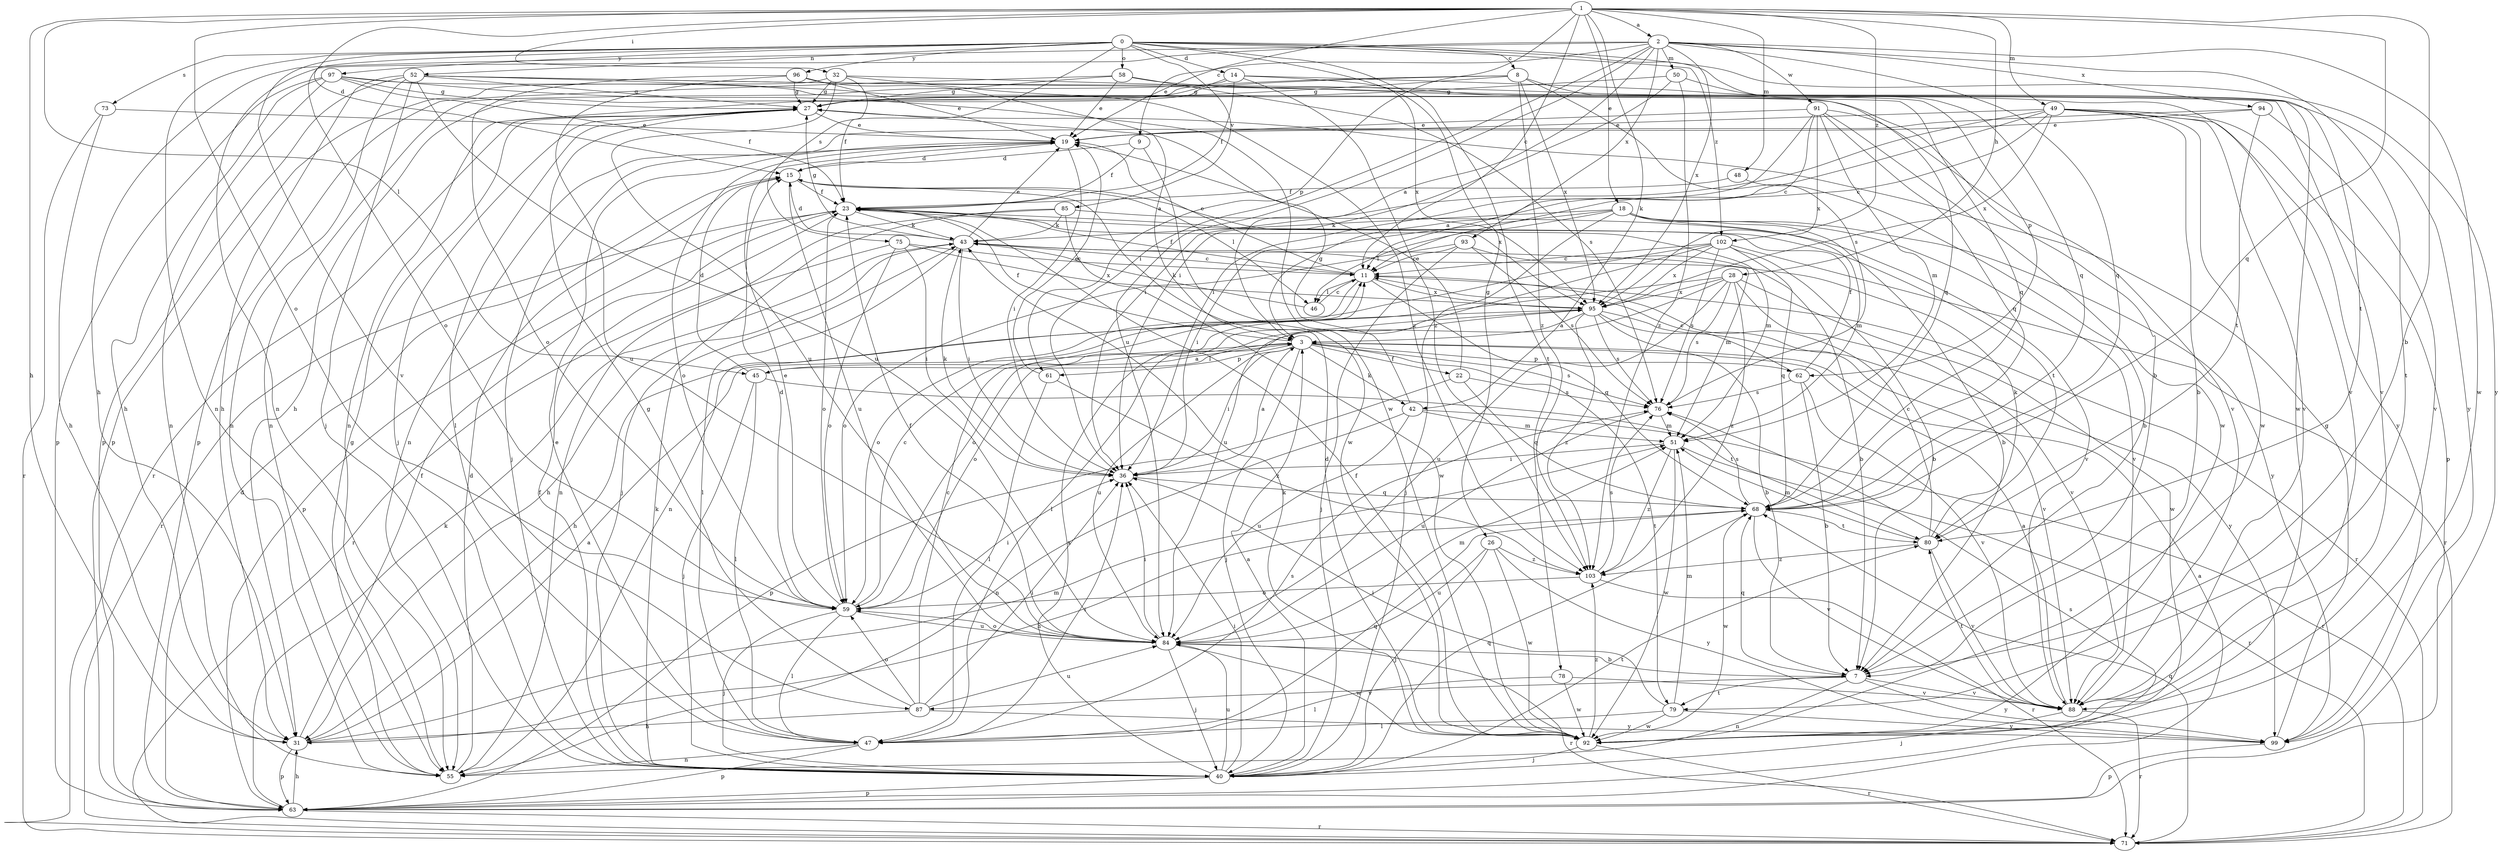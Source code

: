 strict digraph  {
0;
1;
2;
3;
7;
8;
9;
11;
14;
15;
18;
19;
22;
23;
26;
27;
28;
31;
32;
36;
40;
42;
43;
45;
46;
47;
48;
49;
50;
51;
52;
55;
58;
59;
61;
62;
63;
68;
71;
73;
75;
76;
78;
79;
80;
84;
85;
87;
88;
91;
92;
93;
94;
95;
96;
97;
99;
102;
103;
0 -> 8  [label=c];
0 -> 14  [label=d];
0 -> 26  [label=g];
0 -> 52  [label=n];
0 -> 55  [label=n];
0 -> 58  [label=o];
0 -> 59  [label=o];
0 -> 68  [label=q];
0 -> 73  [label=s];
0 -> 75  [label=s];
0 -> 78  [label=t];
0 -> 85  [label=v];
0 -> 87  [label=v];
0 -> 96  [label=y];
0 -> 97  [label=y];
0 -> 99  [label=y];
0 -> 102  [label=z];
1 -> 2  [label=a];
1 -> 7  [label=b];
1 -> 9  [label=c];
1 -> 11  [label=c];
1 -> 15  [label=d];
1 -> 18  [label=e];
1 -> 28  [label=h];
1 -> 31  [label=h];
1 -> 32  [label=i];
1 -> 42  [label=k];
1 -> 45  [label=l];
1 -> 48  [label=m];
1 -> 49  [label=m];
1 -> 59  [label=o];
1 -> 61  [label=p];
1 -> 68  [label=q];
1 -> 102  [label=z];
2 -> 3  [label=a];
2 -> 19  [label=e];
2 -> 31  [label=h];
2 -> 36  [label=i];
2 -> 50  [label=m];
2 -> 55  [label=n];
2 -> 68  [label=q];
2 -> 79  [label=t];
2 -> 84  [label=u];
2 -> 91  [label=w];
2 -> 92  [label=w];
2 -> 93  [label=x];
2 -> 94  [label=x];
2 -> 95  [label=x];
3 -> 22  [label=f];
3 -> 23  [label=f];
3 -> 36  [label=i];
3 -> 40  [label=j];
3 -> 42  [label=k];
3 -> 45  [label=l];
3 -> 61  [label=p];
3 -> 62  [label=p];
3 -> 76  [label=s];
3 -> 79  [label=t];
3 -> 84  [label=u];
7 -> 55  [label=n];
7 -> 68  [label=q];
7 -> 79  [label=t];
7 -> 87  [label=v];
7 -> 88  [label=v];
7 -> 99  [label=y];
8 -> 27  [label=g];
8 -> 31  [label=h];
8 -> 55  [label=n];
8 -> 62  [label=p];
8 -> 76  [label=s];
8 -> 95  [label=x];
8 -> 103  [label=z];
9 -> 15  [label=d];
9 -> 23  [label=f];
9 -> 92  [label=w];
11 -> 19  [label=e];
11 -> 23  [label=f];
11 -> 46  [label=l];
11 -> 59  [label=o];
11 -> 68  [label=q];
11 -> 71  [label=r];
11 -> 95  [label=x];
14 -> 23  [label=f];
14 -> 27  [label=g];
14 -> 55  [label=n];
14 -> 80  [label=t];
14 -> 95  [label=x];
14 -> 103  [label=z];
15 -> 23  [label=f];
15 -> 46  [label=l];
15 -> 84  [label=u];
15 -> 95  [label=x];
18 -> 7  [label=b];
18 -> 36  [label=i];
18 -> 40  [label=j];
18 -> 43  [label=k];
18 -> 46  [label=l];
18 -> 51  [label=m];
18 -> 88  [label=v];
18 -> 99  [label=y];
19 -> 15  [label=d];
19 -> 36  [label=i];
19 -> 40  [label=j];
19 -> 59  [label=o];
22 -> 19  [label=e];
22 -> 63  [label=p];
22 -> 68  [label=q];
22 -> 76  [label=s];
23 -> 43  [label=k];
23 -> 51  [label=m];
23 -> 59  [label=o];
23 -> 63  [label=p];
23 -> 71  [label=r];
23 -> 80  [label=t];
26 -> 40  [label=j];
26 -> 84  [label=u];
26 -> 92  [label=w];
26 -> 99  [label=y];
26 -> 103  [label=z];
27 -> 19  [label=e];
27 -> 40  [label=j];
27 -> 47  [label=l];
27 -> 71  [label=r];
28 -> 47  [label=l];
28 -> 59  [label=o];
28 -> 76  [label=s];
28 -> 84  [label=u];
28 -> 88  [label=v];
28 -> 92  [label=w];
28 -> 95  [label=x];
28 -> 103  [label=z];
31 -> 3  [label=a];
31 -> 23  [label=f];
31 -> 51  [label=m];
31 -> 63  [label=p];
32 -> 23  [label=f];
32 -> 27  [label=g];
32 -> 63  [label=p];
32 -> 68  [label=q];
32 -> 84  [label=u];
32 -> 103  [label=z];
36 -> 3  [label=a];
36 -> 43  [label=k];
36 -> 68  [label=q];
40 -> 3  [label=a];
40 -> 23  [label=f];
40 -> 36  [label=i];
40 -> 43  [label=k];
40 -> 63  [label=p];
40 -> 68  [label=q];
40 -> 80  [label=t];
40 -> 84  [label=u];
40 -> 95  [label=x];
42 -> 27  [label=g];
42 -> 51  [label=m];
42 -> 55  [label=n];
42 -> 71  [label=r];
42 -> 84  [label=u];
43 -> 11  [label=c];
43 -> 15  [label=d];
43 -> 19  [label=e];
43 -> 27  [label=g];
43 -> 31  [label=h];
43 -> 36  [label=i];
43 -> 47  [label=l];
43 -> 51  [label=m];
45 -> 3  [label=a];
45 -> 15  [label=d];
45 -> 40  [label=j];
45 -> 47  [label=l];
45 -> 80  [label=t];
46 -> 11  [label=c];
46 -> 43  [label=k];
47 -> 19  [label=e];
47 -> 36  [label=i];
47 -> 55  [label=n];
47 -> 63  [label=p];
47 -> 68  [label=q];
47 -> 76  [label=s];
48 -> 7  [label=b];
48 -> 23  [label=f];
49 -> 3  [label=a];
49 -> 7  [label=b];
49 -> 11  [label=c];
49 -> 19  [label=e];
49 -> 36  [label=i];
49 -> 63  [label=p];
49 -> 88  [label=v];
49 -> 92  [label=w];
49 -> 95  [label=x];
49 -> 99  [label=y];
50 -> 27  [label=g];
50 -> 36  [label=i];
50 -> 92  [label=w];
50 -> 103  [label=z];
51 -> 36  [label=i];
51 -> 71  [label=r];
51 -> 92  [label=w];
51 -> 103  [label=z];
52 -> 27  [label=g];
52 -> 31  [label=h];
52 -> 40  [label=j];
52 -> 55  [label=n];
52 -> 63  [label=p];
52 -> 68  [label=q];
52 -> 84  [label=u];
52 -> 88  [label=v];
52 -> 99  [label=y];
55 -> 15  [label=d];
55 -> 27  [label=g];
58 -> 19  [label=e];
58 -> 27  [label=g];
58 -> 63  [label=p];
58 -> 76  [label=s];
58 -> 88  [label=v];
59 -> 11  [label=c];
59 -> 15  [label=d];
59 -> 19  [label=e];
59 -> 36  [label=i];
59 -> 40  [label=j];
59 -> 47  [label=l];
59 -> 84  [label=u];
61 -> 19  [label=e];
61 -> 47  [label=l];
61 -> 103  [label=z];
62 -> 7  [label=b];
62 -> 11  [label=c];
62 -> 23  [label=f];
62 -> 76  [label=s];
62 -> 88  [label=v];
63 -> 3  [label=a];
63 -> 15  [label=d];
63 -> 31  [label=h];
63 -> 43  [label=k];
63 -> 71  [label=r];
63 -> 76  [label=s];
68 -> 31  [label=h];
68 -> 76  [label=s];
68 -> 80  [label=t];
68 -> 88  [label=v];
68 -> 92  [label=w];
71 -> 68  [label=q];
73 -> 19  [label=e];
73 -> 31  [label=h];
73 -> 71  [label=r];
75 -> 11  [label=c];
75 -> 36  [label=i];
75 -> 59  [label=o];
75 -> 71  [label=r];
75 -> 95  [label=x];
76 -> 51  [label=m];
76 -> 84  [label=u];
78 -> 47  [label=l];
78 -> 88  [label=v];
78 -> 92  [label=w];
79 -> 36  [label=i];
79 -> 47  [label=l];
79 -> 51  [label=m];
79 -> 92  [label=w];
79 -> 99  [label=y];
80 -> 11  [label=c];
80 -> 43  [label=k];
80 -> 51  [label=m];
80 -> 88  [label=v];
80 -> 103  [label=z];
84 -> 7  [label=b];
84 -> 23  [label=f];
84 -> 36  [label=i];
84 -> 40  [label=j];
84 -> 51  [label=m];
84 -> 59  [label=o];
84 -> 71  [label=r];
84 -> 92  [label=w];
85 -> 40  [label=j];
85 -> 43  [label=k];
85 -> 55  [label=n];
85 -> 88  [label=v];
85 -> 92  [label=w];
87 -> 11  [label=c];
87 -> 27  [label=g];
87 -> 31  [label=h];
87 -> 36  [label=i];
87 -> 59  [label=o];
87 -> 84  [label=u];
87 -> 99  [label=y];
88 -> 3  [label=a];
88 -> 40  [label=j];
88 -> 71  [label=r];
88 -> 80  [label=t];
91 -> 11  [label=c];
91 -> 19  [label=e];
91 -> 36  [label=i];
91 -> 51  [label=m];
91 -> 68  [label=q];
91 -> 88  [label=v];
91 -> 92  [label=w];
91 -> 95  [label=x];
92 -> 15  [label=d];
92 -> 23  [label=f];
92 -> 40  [label=j];
92 -> 43  [label=k];
92 -> 71  [label=r];
92 -> 103  [label=z];
93 -> 7  [label=b];
93 -> 11  [label=c];
93 -> 40  [label=j];
93 -> 59  [label=o];
93 -> 76  [label=s];
94 -> 19  [label=e];
94 -> 55  [label=n];
94 -> 80  [label=t];
94 -> 88  [label=v];
95 -> 3  [label=a];
95 -> 7  [label=b];
95 -> 31  [label=h];
95 -> 59  [label=o];
95 -> 76  [label=s];
95 -> 88  [label=v];
95 -> 99  [label=y];
95 -> 103  [label=z];
96 -> 3  [label=a];
96 -> 19  [label=e];
96 -> 27  [label=g];
96 -> 59  [label=o];
96 -> 84  [label=u];
97 -> 7  [label=b];
97 -> 23  [label=f];
97 -> 27  [label=g];
97 -> 31  [label=h];
97 -> 55  [label=n];
97 -> 63  [label=p];
97 -> 92  [label=w];
99 -> 27  [label=g];
99 -> 63  [label=p];
102 -> 7  [label=b];
102 -> 11  [label=c];
102 -> 55  [label=n];
102 -> 68  [label=q];
102 -> 71  [label=r];
102 -> 76  [label=s];
102 -> 84  [label=u];
102 -> 95  [label=x];
103 -> 59  [label=o];
103 -> 71  [label=r];
103 -> 76  [label=s];
}
